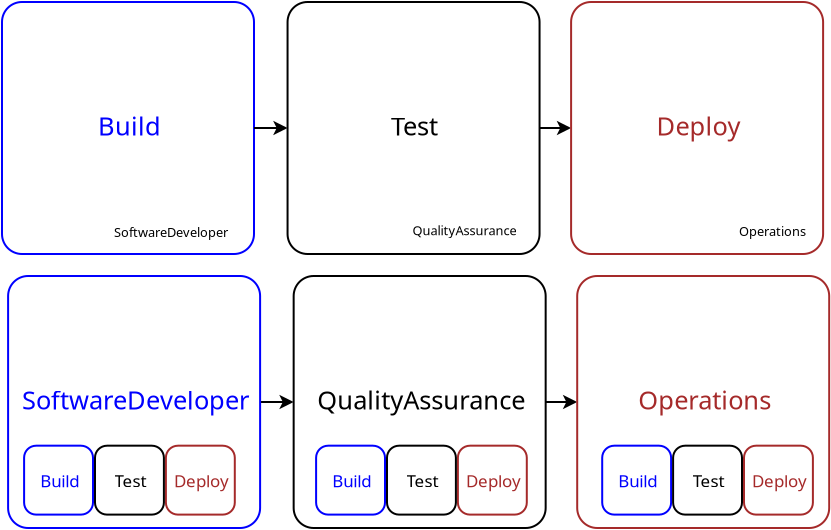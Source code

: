 <?xml version="1.0" encoding="UTF-8"?>
<dia:diagram xmlns:dia="http://www.lysator.liu.se/~alla/dia/">
  <dia:layer name="Background" visible="true" active="true">
    <dia:object type="Standard - Line" version="0" id="O0">
      <dia:attribute name="obj_pos">
        <dia:point val="30.578,7.485"/>
      </dia:attribute>
      <dia:attribute name="obj_bb">
        <dia:rectangle val="30.528,7.123;32.267,7.847"/>
      </dia:attribute>
      <dia:attribute name="conn_endpoints">
        <dia:point val="30.578,7.485"/>
        <dia:point val="32.155,7.485"/>
      </dia:attribute>
      <dia:attribute name="numcp">
        <dia:int val="1"/>
      </dia:attribute>
      <dia:attribute name="end_arrow">
        <dia:enum val="22"/>
      </dia:attribute>
      <dia:attribute name="end_arrow_length">
        <dia:real val="0.5"/>
      </dia:attribute>
      <dia:attribute name="end_arrow_width">
        <dia:real val="0.5"/>
      </dia:attribute>
      <dia:connections>
        <dia:connection handle="0" to="O1" connection="4"/>
        <dia:connection handle="1" to="O8" connection="3"/>
      </dia:connections>
    </dia:object>
    <dia:group>
      <dia:object type="Standard - Box" version="0" id="O1">
        <dia:attribute name="obj_pos">
          <dia:point val="17.978,1.185"/>
        </dia:attribute>
        <dia:attribute name="obj_bb">
          <dia:rectangle val="17.928,1.135;30.628,13.835"/>
        </dia:attribute>
        <dia:attribute name="elem_corner">
          <dia:point val="17.978,1.185"/>
        </dia:attribute>
        <dia:attribute name="elem_width">
          <dia:real val="12.6"/>
        </dia:attribute>
        <dia:attribute name="elem_height">
          <dia:real val="12.6"/>
        </dia:attribute>
        <dia:attribute name="border_width">
          <dia:real val="0.1"/>
        </dia:attribute>
        <dia:attribute name="show_background">
          <dia:boolean val="true"/>
        </dia:attribute>
        <dia:attribute name="corner_radius">
          <dia:real val="1"/>
        </dia:attribute>
        <dia:attribute name="aspect">
          <dia:enum val="2"/>
        </dia:attribute>
      </dia:object>
      <dia:object type="Standard - Text" version="1" id="O2">
        <dia:attribute name="obj_pos">
          <dia:point val="24.353,7.86"/>
        </dia:attribute>
        <dia:attribute name="obj_bb">
          <dia:rectangle val="23.102,6.68;25.604,8.16"/>
        </dia:attribute>
        <dia:attribute name="text">
          <dia:composite type="text">
            <dia:attribute name="string">
              <dia:string>#Test#</dia:string>
            </dia:attribute>
            <dia:attribute name="font">
              <dia:font family="sans" style="0" name="Helvetica"/>
            </dia:attribute>
            <dia:attribute name="height">
              <dia:real val="1.587"/>
            </dia:attribute>
            <dia:attribute name="pos">
              <dia:point val="24.353,7.86"/>
            </dia:attribute>
            <dia:attribute name="color">
              <dia:color val="#000000"/>
            </dia:attribute>
            <dia:attribute name="alignment">
              <dia:enum val="1"/>
            </dia:attribute>
          </dia:composite>
        </dia:attribute>
        <dia:attribute name="valign">
          <dia:enum val="3"/>
        </dia:attribute>
      </dia:object>
      <dia:object type="Standard - Text" version="1" id="O3">
        <dia:attribute name="obj_pos">
          <dia:point val="24.223,12.85"/>
        </dia:attribute>
        <dia:attribute name="obj_bb">
          <dia:rectangle val="24.223,12.255;29.826,13.002"/>
        </dia:attribute>
        <dia:attribute name="text">
          <dia:composite type="text">
            <dia:attribute name="string">
              <dia:string>#QualityAssurance#</dia:string>
            </dia:attribute>
            <dia:attribute name="font">
              <dia:font family="sans" style="0" name="Helvetica"/>
            </dia:attribute>
            <dia:attribute name="height">
              <dia:real val="0.8"/>
            </dia:attribute>
            <dia:attribute name="pos">
              <dia:point val="24.223,12.85"/>
            </dia:attribute>
            <dia:attribute name="color">
              <dia:color val="#000000"/>
            </dia:attribute>
            <dia:attribute name="alignment">
              <dia:enum val="0"/>
            </dia:attribute>
          </dia:composite>
        </dia:attribute>
        <dia:attribute name="valign">
          <dia:enum val="3"/>
        </dia:attribute>
      </dia:object>
    </dia:group>
    <dia:group>
      <dia:object type="Standard - Box" version="0" id="O4">
        <dia:attribute name="obj_pos">
          <dia:point val="3.7,1.185"/>
        </dia:attribute>
        <dia:attribute name="obj_bb">
          <dia:rectangle val="3.65,1.135;16.35,13.835"/>
        </dia:attribute>
        <dia:attribute name="elem_corner">
          <dia:point val="3.7,1.185"/>
        </dia:attribute>
        <dia:attribute name="elem_width">
          <dia:real val="12.6"/>
        </dia:attribute>
        <dia:attribute name="elem_height">
          <dia:real val="12.6"/>
        </dia:attribute>
        <dia:attribute name="border_width">
          <dia:real val="0.1"/>
        </dia:attribute>
        <dia:attribute name="border_color">
          <dia:color val="#0000ff"/>
        </dia:attribute>
        <dia:attribute name="show_background">
          <dia:boolean val="true"/>
        </dia:attribute>
        <dia:attribute name="corner_radius">
          <dia:real val="1"/>
        </dia:attribute>
        <dia:attribute name="aspect">
          <dia:enum val="2"/>
        </dia:attribute>
      </dia:object>
      <dia:object type="Standard - Text" version="1" id="O5">
        <dia:attribute name="obj_pos">
          <dia:point val="10.075,7.86"/>
        </dia:attribute>
        <dia:attribute name="obj_bb">
          <dia:rectangle val="8.481,6.68;11.669,8.16"/>
        </dia:attribute>
        <dia:attribute name="text">
          <dia:composite type="text">
            <dia:attribute name="string">
              <dia:string>#Build#</dia:string>
            </dia:attribute>
            <dia:attribute name="font">
              <dia:font family="sans" style="0" name="Helvetica"/>
            </dia:attribute>
            <dia:attribute name="height">
              <dia:real val="1.587"/>
            </dia:attribute>
            <dia:attribute name="pos">
              <dia:point val="10.075,7.86"/>
            </dia:attribute>
            <dia:attribute name="color">
              <dia:color val="#0000ff"/>
            </dia:attribute>
            <dia:attribute name="alignment">
              <dia:enum val="1"/>
            </dia:attribute>
          </dia:composite>
        </dia:attribute>
        <dia:attribute name="valign">
          <dia:enum val="3"/>
        </dia:attribute>
      </dia:object>
      <dia:object type="Standard - Text" version="1" id="O6">
        <dia:attribute name="obj_pos">
          <dia:point val="9.3,12.935"/>
        </dia:attribute>
        <dia:attribute name="obj_bb">
          <dia:rectangle val="9.3,12.34;15.42,13.088"/>
        </dia:attribute>
        <dia:attribute name="text">
          <dia:composite type="text">
            <dia:attribute name="string">
              <dia:string>#SoftwareDeveloper#</dia:string>
            </dia:attribute>
            <dia:attribute name="font">
              <dia:font family="sans" style="0" name="Helvetica"/>
            </dia:attribute>
            <dia:attribute name="height">
              <dia:real val="0.8"/>
            </dia:attribute>
            <dia:attribute name="pos">
              <dia:point val="9.3,12.935"/>
            </dia:attribute>
            <dia:attribute name="color">
              <dia:color val="#000000"/>
            </dia:attribute>
            <dia:attribute name="alignment">
              <dia:enum val="0"/>
            </dia:attribute>
          </dia:composite>
        </dia:attribute>
        <dia:attribute name="valign">
          <dia:enum val="3"/>
        </dia:attribute>
      </dia:object>
    </dia:group>
    <dia:object type="Standard - Line" version="0" id="O7">
      <dia:attribute name="obj_pos">
        <dia:point val="16.3,7.485"/>
      </dia:attribute>
      <dia:attribute name="obj_bb">
        <dia:rectangle val="16.25,7.123;18.09,7.847"/>
      </dia:attribute>
      <dia:attribute name="conn_endpoints">
        <dia:point val="16.3,7.485"/>
        <dia:point val="17.978,7.485"/>
      </dia:attribute>
      <dia:attribute name="numcp">
        <dia:int val="1"/>
      </dia:attribute>
      <dia:attribute name="end_arrow">
        <dia:enum val="22"/>
      </dia:attribute>
      <dia:attribute name="end_arrow_length">
        <dia:real val="0.5"/>
      </dia:attribute>
      <dia:attribute name="end_arrow_width">
        <dia:real val="0.5"/>
      </dia:attribute>
      <dia:connections>
        <dia:connection handle="0" to="O4" connection="4"/>
        <dia:connection handle="1" to="O1" connection="3"/>
      </dia:connections>
    </dia:object>
    <dia:group>
      <dia:object type="Standard - Box" version="0" id="O8">
        <dia:attribute name="obj_pos">
          <dia:point val="32.155,1.185"/>
        </dia:attribute>
        <dia:attribute name="obj_bb">
          <dia:rectangle val="32.105,1.135;44.805,13.835"/>
        </dia:attribute>
        <dia:attribute name="elem_corner">
          <dia:point val="32.155,1.185"/>
        </dia:attribute>
        <dia:attribute name="elem_width">
          <dia:real val="12.6"/>
        </dia:attribute>
        <dia:attribute name="elem_height">
          <dia:real val="12.6"/>
        </dia:attribute>
        <dia:attribute name="border_width">
          <dia:real val="0.1"/>
        </dia:attribute>
        <dia:attribute name="border_color">
          <dia:color val="#a52a2a"/>
        </dia:attribute>
        <dia:attribute name="show_background">
          <dia:boolean val="true"/>
        </dia:attribute>
        <dia:attribute name="corner_radius">
          <dia:real val="1"/>
        </dia:attribute>
        <dia:attribute name="aspect">
          <dia:enum val="2"/>
        </dia:attribute>
      </dia:object>
      <dia:group>
        <dia:object type="Standard - Text" version="1" id="O9">
          <dia:attribute name="obj_pos">
            <dia:point val="38.53,7.86"/>
          </dia:attribute>
          <dia:attribute name="obj_bb">
            <dia:rectangle val="36.306,6.68;40.754,8.16"/>
          </dia:attribute>
          <dia:attribute name="text">
            <dia:composite type="text">
              <dia:attribute name="string">
                <dia:string>#Deploy#</dia:string>
              </dia:attribute>
              <dia:attribute name="font">
                <dia:font family="sans" style="0" name="Helvetica"/>
              </dia:attribute>
              <dia:attribute name="height">
                <dia:real val="1.587"/>
              </dia:attribute>
              <dia:attribute name="pos">
                <dia:point val="38.53,7.86"/>
              </dia:attribute>
              <dia:attribute name="color">
                <dia:color val="#a52a2a"/>
              </dia:attribute>
              <dia:attribute name="alignment">
                <dia:enum val="1"/>
              </dia:attribute>
            </dia:composite>
          </dia:attribute>
          <dia:attribute name="valign">
            <dia:enum val="3"/>
          </dia:attribute>
        </dia:object>
        <dia:object type="Standard - Text" version="1" id="O10">
          <dia:attribute name="obj_pos">
            <dia:point val="40.555,12.885"/>
          </dia:attribute>
          <dia:attribute name="obj_bb">
            <dia:rectangle val="40.555,12.29;44.075,13.037"/>
          </dia:attribute>
          <dia:attribute name="text">
            <dia:composite type="text">
              <dia:attribute name="string">
                <dia:string>#Operations#</dia:string>
              </dia:attribute>
              <dia:attribute name="font">
                <dia:font family="sans" style="0" name="Helvetica"/>
              </dia:attribute>
              <dia:attribute name="height">
                <dia:real val="0.8"/>
              </dia:attribute>
              <dia:attribute name="pos">
                <dia:point val="40.555,12.885"/>
              </dia:attribute>
              <dia:attribute name="color">
                <dia:color val="#000000"/>
              </dia:attribute>
              <dia:attribute name="alignment">
                <dia:enum val="0"/>
              </dia:attribute>
            </dia:composite>
          </dia:attribute>
          <dia:attribute name="valign">
            <dia:enum val="3"/>
          </dia:attribute>
        </dia:object>
      </dia:group>
    </dia:group>
    <dia:object type="Standard - Line" version="0" id="O11">
      <dia:attribute name="obj_pos">
        <dia:point val="30.883,21.185"/>
      </dia:attribute>
      <dia:attribute name="obj_bb">
        <dia:rectangle val="30.833,20.823;32.572,21.547"/>
      </dia:attribute>
      <dia:attribute name="conn_endpoints">
        <dia:point val="30.883,21.185"/>
        <dia:point val="32.46,21.185"/>
      </dia:attribute>
      <dia:attribute name="numcp">
        <dia:int val="1"/>
      </dia:attribute>
      <dia:attribute name="end_arrow">
        <dia:enum val="22"/>
      </dia:attribute>
      <dia:attribute name="end_arrow_length">
        <dia:real val="0.5"/>
      </dia:attribute>
      <dia:attribute name="end_arrow_width">
        <dia:real val="0.5"/>
      </dia:attribute>
      <dia:connections>
        <dia:connection handle="0" to="O15" connection="4"/>
        <dia:connection handle="1" to="O17" connection="3"/>
      </dia:connections>
    </dia:object>
    <dia:object type="Standard - Line" version="0" id="O12">
      <dia:attribute name="obj_pos">
        <dia:point val="16.605,21.185"/>
      </dia:attribute>
      <dia:attribute name="obj_bb">
        <dia:rectangle val="16.555,20.823;18.395,21.547"/>
      </dia:attribute>
      <dia:attribute name="conn_endpoints">
        <dia:point val="16.605,21.185"/>
        <dia:point val="18.283,21.185"/>
      </dia:attribute>
      <dia:attribute name="numcp">
        <dia:int val="1"/>
      </dia:attribute>
      <dia:attribute name="end_arrow">
        <dia:enum val="22"/>
      </dia:attribute>
      <dia:attribute name="end_arrow_length">
        <dia:real val="0.5"/>
      </dia:attribute>
      <dia:attribute name="end_arrow_width">
        <dia:real val="0.5"/>
      </dia:attribute>
      <dia:connections>
        <dia:connection handle="0" to="O13" connection="4"/>
        <dia:connection handle="1" to="O15" connection="3"/>
      </dia:connections>
    </dia:object>
    <dia:group>
      <dia:object type="Standard - Box" version="0" id="O13">
        <dia:attribute name="obj_pos">
          <dia:point val="4.005,14.885"/>
        </dia:attribute>
        <dia:attribute name="obj_bb">
          <dia:rectangle val="3.955,14.835;16.655,27.535"/>
        </dia:attribute>
        <dia:attribute name="elem_corner">
          <dia:point val="4.005,14.885"/>
        </dia:attribute>
        <dia:attribute name="elem_width">
          <dia:real val="12.6"/>
        </dia:attribute>
        <dia:attribute name="elem_height">
          <dia:real val="12.6"/>
        </dia:attribute>
        <dia:attribute name="border_width">
          <dia:real val="0.1"/>
        </dia:attribute>
        <dia:attribute name="border_color">
          <dia:color val="#0000ff"/>
        </dia:attribute>
        <dia:attribute name="show_background">
          <dia:boolean val="true"/>
        </dia:attribute>
        <dia:attribute name="corner_radius">
          <dia:real val="1"/>
        </dia:attribute>
        <dia:attribute name="aspect">
          <dia:enum val="2"/>
        </dia:attribute>
      </dia:object>
      <dia:object type="Standard - Text" version="1" id="O14">
        <dia:attribute name="obj_pos">
          <dia:point val="10.38,21.56"/>
        </dia:attribute>
        <dia:attribute name="obj_bb">
          <dia:rectangle val="4.314,20.343;16.483,21.934"/>
        </dia:attribute>
        <dia:attribute name="text">
          <dia:composite type="text">
            <dia:attribute name="string">
              <dia:string>#SoftwareDeveloper#</dia:string>
            </dia:attribute>
            <dia:attribute name="font">
              <dia:font family="sans" style="0" name="Helvetica"/>
            </dia:attribute>
            <dia:attribute name="height">
              <dia:real val="1.587"/>
            </dia:attribute>
            <dia:attribute name="pos">
              <dia:point val="10.38,21.56"/>
            </dia:attribute>
            <dia:attribute name="color">
              <dia:color val="#0000ff"/>
            </dia:attribute>
            <dia:attribute name="alignment">
              <dia:enum val="1"/>
            </dia:attribute>
          </dia:composite>
        </dia:attribute>
        <dia:attribute name="valign">
          <dia:enum val="3"/>
        </dia:attribute>
      </dia:object>
    </dia:group>
    <dia:group>
      <dia:object type="Standard - Box" version="0" id="O15">
        <dia:attribute name="obj_pos">
          <dia:point val="18.283,14.885"/>
        </dia:attribute>
        <dia:attribute name="obj_bb">
          <dia:rectangle val="18.233,14.835;30.933,27.535"/>
        </dia:attribute>
        <dia:attribute name="elem_corner">
          <dia:point val="18.283,14.885"/>
        </dia:attribute>
        <dia:attribute name="elem_width">
          <dia:real val="12.6"/>
        </dia:attribute>
        <dia:attribute name="elem_height">
          <dia:real val="12.6"/>
        </dia:attribute>
        <dia:attribute name="border_width">
          <dia:real val="0.1"/>
        </dia:attribute>
        <dia:attribute name="show_background">
          <dia:boolean val="true"/>
        </dia:attribute>
        <dia:attribute name="corner_radius">
          <dia:real val="1"/>
        </dia:attribute>
        <dia:attribute name="aspect">
          <dia:enum val="2"/>
        </dia:attribute>
      </dia:object>
      <dia:object type="Standard - Text" version="1" id="O16">
        <dia:attribute name="obj_pos">
          <dia:point val="24.658,21.56"/>
        </dia:attribute>
        <dia:attribute name="obj_bb">
          <dia:rectangle val="19.097,20.343;30.256,21.934"/>
        </dia:attribute>
        <dia:attribute name="text">
          <dia:composite type="text">
            <dia:attribute name="string">
              <dia:string>#QualityAssurance#</dia:string>
            </dia:attribute>
            <dia:attribute name="font">
              <dia:font family="sans" style="0" name="Helvetica"/>
            </dia:attribute>
            <dia:attribute name="height">
              <dia:real val="1.587"/>
            </dia:attribute>
            <dia:attribute name="pos">
              <dia:point val="24.658,21.56"/>
            </dia:attribute>
            <dia:attribute name="color">
              <dia:color val="#000000"/>
            </dia:attribute>
            <dia:attribute name="alignment">
              <dia:enum val="1"/>
            </dia:attribute>
          </dia:composite>
        </dia:attribute>
        <dia:attribute name="valign">
          <dia:enum val="3"/>
        </dia:attribute>
      </dia:object>
    </dia:group>
    <dia:group>
      <dia:object type="Standard - Box" version="0" id="O17">
        <dia:attribute name="obj_pos">
          <dia:point val="32.46,14.885"/>
        </dia:attribute>
        <dia:attribute name="obj_bb">
          <dia:rectangle val="32.41,14.835;45.11,27.535"/>
        </dia:attribute>
        <dia:attribute name="elem_corner">
          <dia:point val="32.46,14.885"/>
        </dia:attribute>
        <dia:attribute name="elem_width">
          <dia:real val="12.6"/>
        </dia:attribute>
        <dia:attribute name="elem_height">
          <dia:real val="12.6"/>
        </dia:attribute>
        <dia:attribute name="border_width">
          <dia:real val="0.1"/>
        </dia:attribute>
        <dia:attribute name="border_color">
          <dia:color val="#a52a2a"/>
        </dia:attribute>
        <dia:attribute name="show_background">
          <dia:boolean val="true"/>
        </dia:attribute>
        <dia:attribute name="corner_radius">
          <dia:real val="1"/>
        </dia:attribute>
        <dia:attribute name="aspect">
          <dia:enum val="2"/>
        </dia:attribute>
      </dia:object>
      <dia:object type="Standard - Text" version="1" id="O18">
        <dia:attribute name="obj_pos">
          <dia:point val="38.835,21.56"/>
        </dia:attribute>
        <dia:attribute name="obj_bb">
          <dia:rectangle val="35.344,20.343;42.363,21.934"/>
        </dia:attribute>
        <dia:attribute name="text">
          <dia:composite type="text">
            <dia:attribute name="string">
              <dia:string>#Operations#</dia:string>
            </dia:attribute>
            <dia:attribute name="font">
              <dia:font family="sans" style="0" name="Helvetica"/>
            </dia:attribute>
            <dia:attribute name="height">
              <dia:real val="1.587"/>
            </dia:attribute>
            <dia:attribute name="pos">
              <dia:point val="38.835,21.56"/>
            </dia:attribute>
            <dia:attribute name="color">
              <dia:color val="#a52a2a"/>
            </dia:attribute>
            <dia:attribute name="alignment">
              <dia:enum val="1"/>
            </dia:attribute>
          </dia:composite>
        </dia:attribute>
        <dia:attribute name="valign">
          <dia:enum val="3"/>
        </dia:attribute>
      </dia:object>
    </dia:group>
    <dia:group>
      <dia:group>
        <dia:object type="Standard - Box" version="0" id="O19">
          <dia:attribute name="obj_pos">
            <dia:point val="4.805,23.37"/>
          </dia:attribute>
          <dia:attribute name="obj_bb">
            <dia:rectangle val="4.755,23.32;8.3,26.865"/>
          </dia:attribute>
          <dia:attribute name="elem_corner">
            <dia:point val="4.805,23.37"/>
          </dia:attribute>
          <dia:attribute name="elem_width">
            <dia:real val="3.445"/>
          </dia:attribute>
          <dia:attribute name="elem_height">
            <dia:real val="3.445"/>
          </dia:attribute>
          <dia:attribute name="border_width">
            <dia:real val="0.1"/>
          </dia:attribute>
          <dia:attribute name="border_color">
            <dia:color val="#0000ff"/>
          </dia:attribute>
          <dia:attribute name="show_background">
            <dia:boolean val="true"/>
          </dia:attribute>
          <dia:attribute name="corner_radius">
            <dia:real val="0.6"/>
          </dia:attribute>
          <dia:attribute name="aspect">
            <dia:enum val="2"/>
          </dia:attribute>
        </dia:object>
        <dia:object type="Standard - Text" version="1" id="O20">
          <dia:attribute name="obj_pos">
            <dia:point val="6.581,25.446"/>
          </dia:attribute>
          <dia:attribute name="obj_bb">
            <dia:rectangle val="5.519,24.659;7.644,25.646"/>
          </dia:attribute>
          <dia:attribute name="text">
            <dia:composite type="text">
              <dia:attribute name="string">
                <dia:string>#Build#</dia:string>
              </dia:attribute>
              <dia:attribute name="font">
                <dia:font family="sans" style="0" name="Helvetica"/>
              </dia:attribute>
              <dia:attribute name="height">
                <dia:real val="1.058"/>
              </dia:attribute>
              <dia:attribute name="pos">
                <dia:point val="6.581,25.446"/>
              </dia:attribute>
              <dia:attribute name="color">
                <dia:color val="#0000ff"/>
              </dia:attribute>
              <dia:attribute name="alignment">
                <dia:enum val="1"/>
              </dia:attribute>
            </dia:composite>
          </dia:attribute>
          <dia:attribute name="valign">
            <dia:enum val="3"/>
          </dia:attribute>
        </dia:object>
      </dia:group>
      <dia:group>
        <dia:object type="Standard - Box" version="0" id="O21">
          <dia:attribute name="obj_pos">
            <dia:point val="11.895,23.37"/>
          </dia:attribute>
          <dia:attribute name="obj_bb">
            <dia:rectangle val="11.845,23.32;15.39,26.865"/>
          </dia:attribute>
          <dia:attribute name="elem_corner">
            <dia:point val="11.895,23.37"/>
          </dia:attribute>
          <dia:attribute name="elem_width">
            <dia:real val="3.445"/>
          </dia:attribute>
          <dia:attribute name="elem_height">
            <dia:real val="3.445"/>
          </dia:attribute>
          <dia:attribute name="border_width">
            <dia:real val="0.1"/>
          </dia:attribute>
          <dia:attribute name="border_color">
            <dia:color val="#a52a2a"/>
          </dia:attribute>
          <dia:attribute name="show_background">
            <dia:boolean val="true"/>
          </dia:attribute>
          <dia:attribute name="corner_radius">
            <dia:real val="0.6"/>
          </dia:attribute>
          <dia:attribute name="aspect">
            <dia:enum val="2"/>
          </dia:attribute>
        </dia:object>
        <dia:object type="Standard - Text" version="1" id="O22">
          <dia:attribute name="obj_pos">
            <dia:point val="13.671,25.446"/>
          </dia:attribute>
          <dia:attribute name="obj_bb">
            <dia:rectangle val="12.19,24.659;15.152,25.646"/>
          </dia:attribute>
          <dia:attribute name="text">
            <dia:composite type="text">
              <dia:attribute name="string">
                <dia:string>#Deploy#</dia:string>
              </dia:attribute>
              <dia:attribute name="font">
                <dia:font family="sans" style="0" name="Helvetica"/>
              </dia:attribute>
              <dia:attribute name="height">
                <dia:real val="1.058"/>
              </dia:attribute>
              <dia:attribute name="pos">
                <dia:point val="13.671,25.446"/>
              </dia:attribute>
              <dia:attribute name="color">
                <dia:color val="#a52a2a"/>
              </dia:attribute>
              <dia:attribute name="alignment">
                <dia:enum val="1"/>
              </dia:attribute>
            </dia:composite>
          </dia:attribute>
          <dia:attribute name="valign">
            <dia:enum val="3"/>
          </dia:attribute>
        </dia:object>
      </dia:group>
      <dia:group>
        <dia:object type="Standard - Box" version="0" id="O23">
          <dia:attribute name="obj_pos">
            <dia:point val="8.35,23.37"/>
          </dia:attribute>
          <dia:attribute name="obj_bb">
            <dia:rectangle val="8.3,23.32;11.845,26.865"/>
          </dia:attribute>
          <dia:attribute name="elem_corner">
            <dia:point val="8.35,23.37"/>
          </dia:attribute>
          <dia:attribute name="elem_width">
            <dia:real val="3.445"/>
          </dia:attribute>
          <dia:attribute name="elem_height">
            <dia:real val="3.445"/>
          </dia:attribute>
          <dia:attribute name="border_width">
            <dia:real val="0.1"/>
          </dia:attribute>
          <dia:attribute name="show_background">
            <dia:boolean val="true"/>
          </dia:attribute>
          <dia:attribute name="corner_radius">
            <dia:real val="0.6"/>
          </dia:attribute>
          <dia:attribute name="aspect">
            <dia:enum val="2"/>
          </dia:attribute>
        </dia:object>
        <dia:object type="Standard - Text" version="1" id="O24">
          <dia:attribute name="obj_pos">
            <dia:point val="10.126,25.446"/>
          </dia:attribute>
          <dia:attribute name="obj_bb">
            <dia:rectangle val="9.294,24.659;10.959,25.646"/>
          </dia:attribute>
          <dia:attribute name="text">
            <dia:composite type="text">
              <dia:attribute name="string">
                <dia:string>#Test#</dia:string>
              </dia:attribute>
              <dia:attribute name="font">
                <dia:font family="sans" style="0" name="Helvetica"/>
              </dia:attribute>
              <dia:attribute name="height">
                <dia:real val="1.058"/>
              </dia:attribute>
              <dia:attribute name="pos">
                <dia:point val="10.126,25.446"/>
              </dia:attribute>
              <dia:attribute name="color">
                <dia:color val="#000000"/>
              </dia:attribute>
              <dia:attribute name="alignment">
                <dia:enum val="1"/>
              </dia:attribute>
            </dia:composite>
          </dia:attribute>
          <dia:attribute name="valign">
            <dia:enum val="3"/>
          </dia:attribute>
        </dia:object>
      </dia:group>
    </dia:group>
    <dia:group>
      <dia:group>
        <dia:object type="Standard - Box" version="0" id="O25">
          <dia:attribute name="obj_pos">
            <dia:point val="19.405,23.37"/>
          </dia:attribute>
          <dia:attribute name="obj_bb">
            <dia:rectangle val="19.355,23.32;22.9,26.865"/>
          </dia:attribute>
          <dia:attribute name="elem_corner">
            <dia:point val="19.405,23.37"/>
          </dia:attribute>
          <dia:attribute name="elem_width">
            <dia:real val="3.445"/>
          </dia:attribute>
          <dia:attribute name="elem_height">
            <dia:real val="3.445"/>
          </dia:attribute>
          <dia:attribute name="border_width">
            <dia:real val="0.1"/>
          </dia:attribute>
          <dia:attribute name="border_color">
            <dia:color val="#0000ff"/>
          </dia:attribute>
          <dia:attribute name="show_background">
            <dia:boolean val="true"/>
          </dia:attribute>
          <dia:attribute name="corner_radius">
            <dia:real val="0.6"/>
          </dia:attribute>
          <dia:attribute name="aspect">
            <dia:enum val="2"/>
          </dia:attribute>
        </dia:object>
        <dia:object type="Standard - Text" version="1" id="O26">
          <dia:attribute name="obj_pos">
            <dia:point val="21.181,25.446"/>
          </dia:attribute>
          <dia:attribute name="obj_bb">
            <dia:rectangle val="20.119,24.659;22.244,25.646"/>
          </dia:attribute>
          <dia:attribute name="text">
            <dia:composite type="text">
              <dia:attribute name="string">
                <dia:string>#Build#</dia:string>
              </dia:attribute>
              <dia:attribute name="font">
                <dia:font family="sans" style="0" name="Helvetica"/>
              </dia:attribute>
              <dia:attribute name="height">
                <dia:real val="1.058"/>
              </dia:attribute>
              <dia:attribute name="pos">
                <dia:point val="21.181,25.446"/>
              </dia:attribute>
              <dia:attribute name="color">
                <dia:color val="#0000ff"/>
              </dia:attribute>
              <dia:attribute name="alignment">
                <dia:enum val="1"/>
              </dia:attribute>
            </dia:composite>
          </dia:attribute>
          <dia:attribute name="valign">
            <dia:enum val="3"/>
          </dia:attribute>
        </dia:object>
      </dia:group>
      <dia:group>
        <dia:object type="Standard - Box" version="0" id="O27">
          <dia:attribute name="obj_pos">
            <dia:point val="26.495,23.37"/>
          </dia:attribute>
          <dia:attribute name="obj_bb">
            <dia:rectangle val="26.445,23.32;29.99,26.865"/>
          </dia:attribute>
          <dia:attribute name="elem_corner">
            <dia:point val="26.495,23.37"/>
          </dia:attribute>
          <dia:attribute name="elem_width">
            <dia:real val="3.445"/>
          </dia:attribute>
          <dia:attribute name="elem_height">
            <dia:real val="3.445"/>
          </dia:attribute>
          <dia:attribute name="border_width">
            <dia:real val="0.1"/>
          </dia:attribute>
          <dia:attribute name="border_color">
            <dia:color val="#a52a2a"/>
          </dia:attribute>
          <dia:attribute name="show_background">
            <dia:boolean val="true"/>
          </dia:attribute>
          <dia:attribute name="corner_radius">
            <dia:real val="0.6"/>
          </dia:attribute>
          <dia:attribute name="aspect">
            <dia:enum val="2"/>
          </dia:attribute>
        </dia:object>
        <dia:object type="Standard - Text" version="1" id="O28">
          <dia:attribute name="obj_pos">
            <dia:point val="28.271,25.446"/>
          </dia:attribute>
          <dia:attribute name="obj_bb">
            <dia:rectangle val="26.79,24.659;29.752,25.646"/>
          </dia:attribute>
          <dia:attribute name="text">
            <dia:composite type="text">
              <dia:attribute name="string">
                <dia:string>#Deploy#</dia:string>
              </dia:attribute>
              <dia:attribute name="font">
                <dia:font family="sans" style="0" name="Helvetica"/>
              </dia:attribute>
              <dia:attribute name="height">
                <dia:real val="1.058"/>
              </dia:attribute>
              <dia:attribute name="pos">
                <dia:point val="28.271,25.446"/>
              </dia:attribute>
              <dia:attribute name="color">
                <dia:color val="#a52a2a"/>
              </dia:attribute>
              <dia:attribute name="alignment">
                <dia:enum val="1"/>
              </dia:attribute>
            </dia:composite>
          </dia:attribute>
          <dia:attribute name="valign">
            <dia:enum val="3"/>
          </dia:attribute>
        </dia:object>
      </dia:group>
      <dia:group>
        <dia:object type="Standard - Box" version="0" id="O29">
          <dia:attribute name="obj_pos">
            <dia:point val="22.95,23.37"/>
          </dia:attribute>
          <dia:attribute name="obj_bb">
            <dia:rectangle val="22.9,23.32;26.445,26.865"/>
          </dia:attribute>
          <dia:attribute name="elem_corner">
            <dia:point val="22.95,23.37"/>
          </dia:attribute>
          <dia:attribute name="elem_width">
            <dia:real val="3.445"/>
          </dia:attribute>
          <dia:attribute name="elem_height">
            <dia:real val="3.445"/>
          </dia:attribute>
          <dia:attribute name="border_width">
            <dia:real val="0.1"/>
          </dia:attribute>
          <dia:attribute name="show_background">
            <dia:boolean val="true"/>
          </dia:attribute>
          <dia:attribute name="corner_radius">
            <dia:real val="0.6"/>
          </dia:attribute>
          <dia:attribute name="aspect">
            <dia:enum val="2"/>
          </dia:attribute>
        </dia:object>
        <dia:object type="Standard - Text" version="1" id="O30">
          <dia:attribute name="obj_pos">
            <dia:point val="24.726,25.446"/>
          </dia:attribute>
          <dia:attribute name="obj_bb">
            <dia:rectangle val="23.894,24.659;25.559,25.646"/>
          </dia:attribute>
          <dia:attribute name="text">
            <dia:composite type="text">
              <dia:attribute name="string">
                <dia:string>#Test#</dia:string>
              </dia:attribute>
              <dia:attribute name="font">
                <dia:font family="sans" style="0" name="Helvetica"/>
              </dia:attribute>
              <dia:attribute name="height">
                <dia:real val="1.058"/>
              </dia:attribute>
              <dia:attribute name="pos">
                <dia:point val="24.726,25.446"/>
              </dia:attribute>
              <dia:attribute name="color">
                <dia:color val="#000000"/>
              </dia:attribute>
              <dia:attribute name="alignment">
                <dia:enum val="1"/>
              </dia:attribute>
            </dia:composite>
          </dia:attribute>
          <dia:attribute name="valign">
            <dia:enum val="3"/>
          </dia:attribute>
        </dia:object>
      </dia:group>
    </dia:group>
    <dia:group>
      <dia:group>
        <dia:object type="Standard - Box" version="0" id="O31">
          <dia:attribute name="obj_pos">
            <dia:point val="33.71,23.37"/>
          </dia:attribute>
          <dia:attribute name="obj_bb">
            <dia:rectangle val="33.66,23.32;37.205,26.865"/>
          </dia:attribute>
          <dia:attribute name="elem_corner">
            <dia:point val="33.71,23.37"/>
          </dia:attribute>
          <dia:attribute name="elem_width">
            <dia:real val="3.445"/>
          </dia:attribute>
          <dia:attribute name="elem_height">
            <dia:real val="3.445"/>
          </dia:attribute>
          <dia:attribute name="border_width">
            <dia:real val="0.1"/>
          </dia:attribute>
          <dia:attribute name="border_color">
            <dia:color val="#0000ff"/>
          </dia:attribute>
          <dia:attribute name="show_background">
            <dia:boolean val="true"/>
          </dia:attribute>
          <dia:attribute name="corner_radius">
            <dia:real val="0.6"/>
          </dia:attribute>
          <dia:attribute name="aspect">
            <dia:enum val="2"/>
          </dia:attribute>
        </dia:object>
        <dia:object type="Standard - Text" version="1" id="O32">
          <dia:attribute name="obj_pos">
            <dia:point val="35.486,25.446"/>
          </dia:attribute>
          <dia:attribute name="obj_bb">
            <dia:rectangle val="34.424,24.659;36.549,25.646"/>
          </dia:attribute>
          <dia:attribute name="text">
            <dia:composite type="text">
              <dia:attribute name="string">
                <dia:string>#Build#</dia:string>
              </dia:attribute>
              <dia:attribute name="font">
                <dia:font family="sans" style="0" name="Helvetica"/>
              </dia:attribute>
              <dia:attribute name="height">
                <dia:real val="1.058"/>
              </dia:attribute>
              <dia:attribute name="pos">
                <dia:point val="35.486,25.446"/>
              </dia:attribute>
              <dia:attribute name="color">
                <dia:color val="#0000ff"/>
              </dia:attribute>
              <dia:attribute name="alignment">
                <dia:enum val="1"/>
              </dia:attribute>
            </dia:composite>
          </dia:attribute>
          <dia:attribute name="valign">
            <dia:enum val="3"/>
          </dia:attribute>
        </dia:object>
      </dia:group>
      <dia:group>
        <dia:object type="Standard - Box" version="0" id="O33">
          <dia:attribute name="obj_pos">
            <dia:point val="40.8,23.37"/>
          </dia:attribute>
          <dia:attribute name="obj_bb">
            <dia:rectangle val="40.75,23.32;44.295,26.865"/>
          </dia:attribute>
          <dia:attribute name="elem_corner">
            <dia:point val="40.8,23.37"/>
          </dia:attribute>
          <dia:attribute name="elem_width">
            <dia:real val="3.445"/>
          </dia:attribute>
          <dia:attribute name="elem_height">
            <dia:real val="3.445"/>
          </dia:attribute>
          <dia:attribute name="border_width">
            <dia:real val="0.1"/>
          </dia:attribute>
          <dia:attribute name="border_color">
            <dia:color val="#a52a2a"/>
          </dia:attribute>
          <dia:attribute name="show_background">
            <dia:boolean val="true"/>
          </dia:attribute>
          <dia:attribute name="corner_radius">
            <dia:real val="0.6"/>
          </dia:attribute>
          <dia:attribute name="aspect">
            <dia:enum val="2"/>
          </dia:attribute>
        </dia:object>
        <dia:object type="Standard - Text" version="1" id="O34">
          <dia:attribute name="obj_pos">
            <dia:point val="42.576,25.446"/>
          </dia:attribute>
          <dia:attribute name="obj_bb">
            <dia:rectangle val="41.095,24.659;44.057,25.646"/>
          </dia:attribute>
          <dia:attribute name="text">
            <dia:composite type="text">
              <dia:attribute name="string">
                <dia:string>#Deploy#</dia:string>
              </dia:attribute>
              <dia:attribute name="font">
                <dia:font family="sans" style="0" name="Helvetica"/>
              </dia:attribute>
              <dia:attribute name="height">
                <dia:real val="1.058"/>
              </dia:attribute>
              <dia:attribute name="pos">
                <dia:point val="42.576,25.446"/>
              </dia:attribute>
              <dia:attribute name="color">
                <dia:color val="#a52a2a"/>
              </dia:attribute>
              <dia:attribute name="alignment">
                <dia:enum val="1"/>
              </dia:attribute>
            </dia:composite>
          </dia:attribute>
          <dia:attribute name="valign">
            <dia:enum val="3"/>
          </dia:attribute>
        </dia:object>
      </dia:group>
      <dia:group>
        <dia:object type="Standard - Box" version="0" id="O35">
          <dia:attribute name="obj_pos">
            <dia:point val="37.255,23.37"/>
          </dia:attribute>
          <dia:attribute name="obj_bb">
            <dia:rectangle val="37.205,23.32;40.75,26.865"/>
          </dia:attribute>
          <dia:attribute name="elem_corner">
            <dia:point val="37.255,23.37"/>
          </dia:attribute>
          <dia:attribute name="elem_width">
            <dia:real val="3.445"/>
          </dia:attribute>
          <dia:attribute name="elem_height">
            <dia:real val="3.445"/>
          </dia:attribute>
          <dia:attribute name="border_width">
            <dia:real val="0.1"/>
          </dia:attribute>
          <dia:attribute name="show_background">
            <dia:boolean val="true"/>
          </dia:attribute>
          <dia:attribute name="corner_radius">
            <dia:real val="0.6"/>
          </dia:attribute>
          <dia:attribute name="aspect">
            <dia:enum val="2"/>
          </dia:attribute>
        </dia:object>
        <dia:object type="Standard - Text" version="1" id="O36">
          <dia:attribute name="obj_pos">
            <dia:point val="39.031,25.446"/>
          </dia:attribute>
          <dia:attribute name="obj_bb">
            <dia:rectangle val="38.199,24.659;39.864,25.646"/>
          </dia:attribute>
          <dia:attribute name="text">
            <dia:composite type="text">
              <dia:attribute name="string">
                <dia:string>#Test#</dia:string>
              </dia:attribute>
              <dia:attribute name="font">
                <dia:font family="sans" style="0" name="Helvetica"/>
              </dia:attribute>
              <dia:attribute name="height">
                <dia:real val="1.058"/>
              </dia:attribute>
              <dia:attribute name="pos">
                <dia:point val="39.031,25.446"/>
              </dia:attribute>
              <dia:attribute name="color">
                <dia:color val="#000000"/>
              </dia:attribute>
              <dia:attribute name="alignment">
                <dia:enum val="1"/>
              </dia:attribute>
            </dia:composite>
          </dia:attribute>
          <dia:attribute name="valign">
            <dia:enum val="3"/>
          </dia:attribute>
        </dia:object>
      </dia:group>
    </dia:group>
  </dia:layer>
</dia:diagram>

